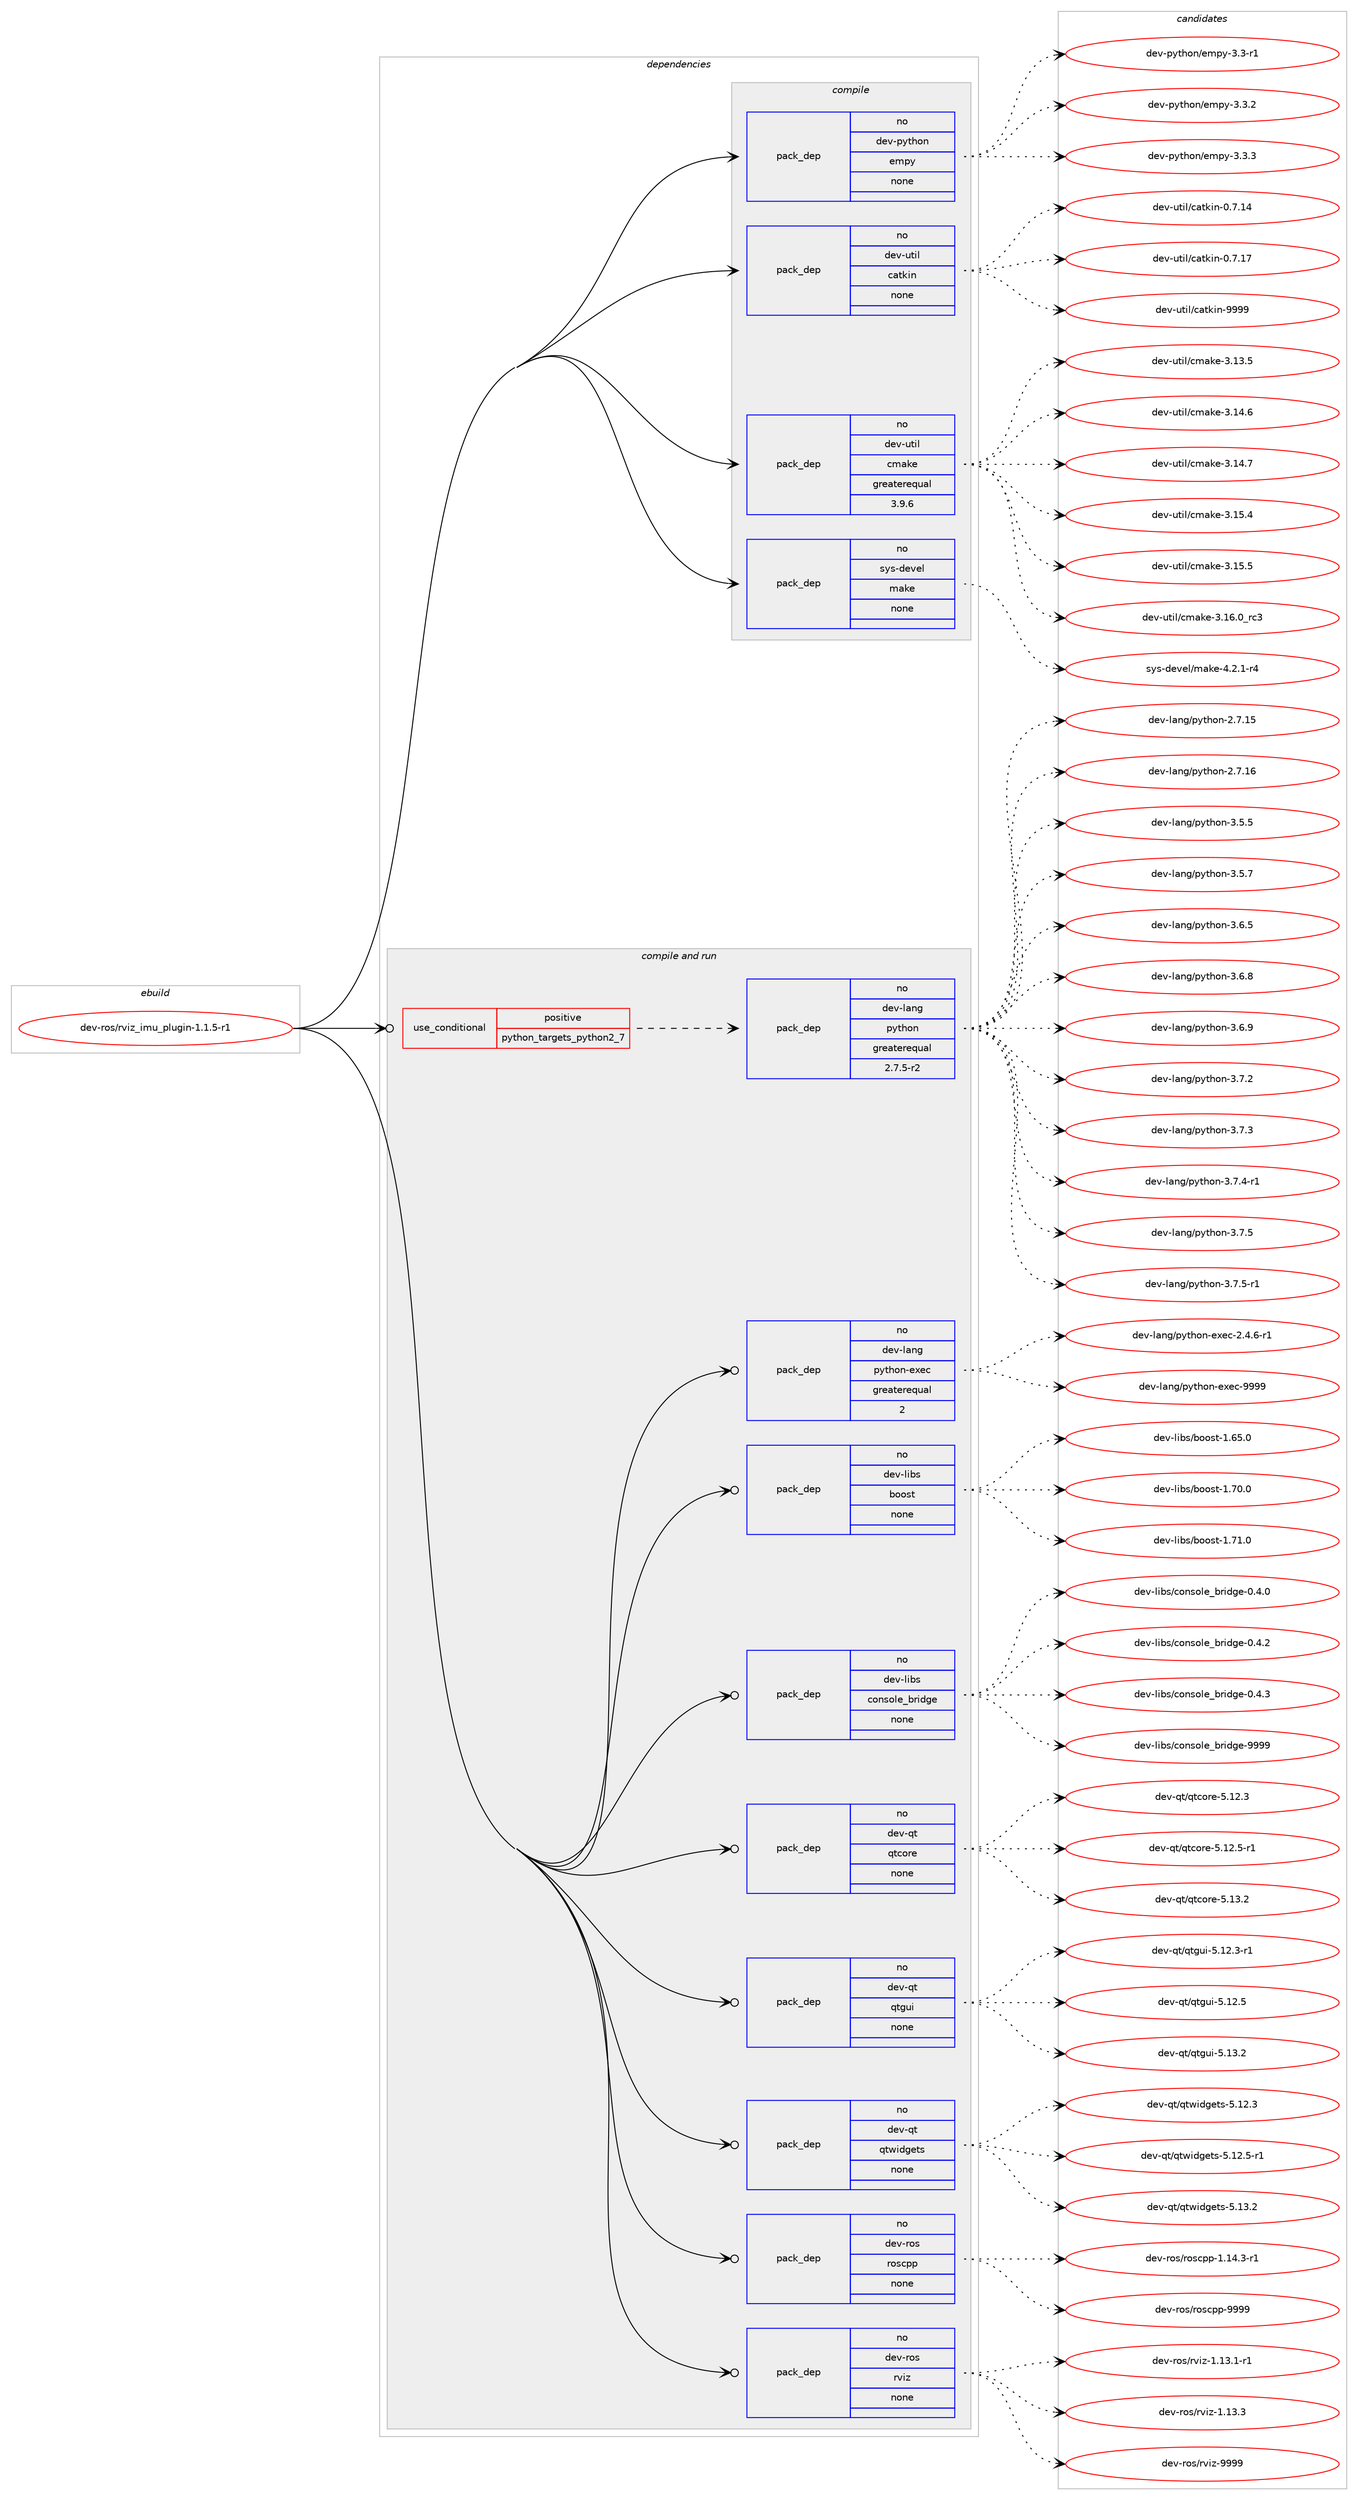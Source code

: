 digraph prolog {

# *************
# Graph options
# *************

newrank=true;
concentrate=true;
compound=true;
graph [rankdir=LR,fontname=Helvetica,fontsize=10,ranksep=1.5];#, ranksep=2.5, nodesep=0.2];
edge  [arrowhead=vee];
node  [fontname=Helvetica,fontsize=10];

# **********
# The ebuild
# **********

subgraph cluster_leftcol {
color=gray;
rank=same;
label=<<i>ebuild</i>>;
id [label="dev-ros/rviz_imu_plugin-1.1.5-r1", color=red, width=4, href="../dev-ros/rviz_imu_plugin-1.1.5-r1.svg"];
}

# ****************
# The dependencies
# ****************

subgraph cluster_midcol {
color=gray;
label=<<i>dependencies</i>>;
subgraph cluster_compile {
fillcolor="#eeeeee";
style=filled;
label=<<i>compile</i>>;
subgraph pack499460 {
dependency666724 [label=<<TABLE BORDER="0" CELLBORDER="1" CELLSPACING="0" CELLPADDING="4" WIDTH="220"><TR><TD ROWSPAN="6" CELLPADDING="30">pack_dep</TD></TR><TR><TD WIDTH="110">no</TD></TR><TR><TD>dev-python</TD></TR><TR><TD>empy</TD></TR><TR><TD>none</TD></TR><TR><TD></TD></TR></TABLE>>, shape=none, color=blue];
}
id:e -> dependency666724:w [weight=20,style="solid",arrowhead="vee"];
subgraph pack499461 {
dependency666725 [label=<<TABLE BORDER="0" CELLBORDER="1" CELLSPACING="0" CELLPADDING="4" WIDTH="220"><TR><TD ROWSPAN="6" CELLPADDING="30">pack_dep</TD></TR><TR><TD WIDTH="110">no</TD></TR><TR><TD>dev-util</TD></TR><TR><TD>catkin</TD></TR><TR><TD>none</TD></TR><TR><TD></TD></TR></TABLE>>, shape=none, color=blue];
}
id:e -> dependency666725:w [weight=20,style="solid",arrowhead="vee"];
subgraph pack499462 {
dependency666726 [label=<<TABLE BORDER="0" CELLBORDER="1" CELLSPACING="0" CELLPADDING="4" WIDTH="220"><TR><TD ROWSPAN="6" CELLPADDING="30">pack_dep</TD></TR><TR><TD WIDTH="110">no</TD></TR><TR><TD>dev-util</TD></TR><TR><TD>cmake</TD></TR><TR><TD>greaterequal</TD></TR><TR><TD>3.9.6</TD></TR></TABLE>>, shape=none, color=blue];
}
id:e -> dependency666726:w [weight=20,style="solid",arrowhead="vee"];
subgraph pack499463 {
dependency666727 [label=<<TABLE BORDER="0" CELLBORDER="1" CELLSPACING="0" CELLPADDING="4" WIDTH="220"><TR><TD ROWSPAN="6" CELLPADDING="30">pack_dep</TD></TR><TR><TD WIDTH="110">no</TD></TR><TR><TD>sys-devel</TD></TR><TR><TD>make</TD></TR><TR><TD>none</TD></TR><TR><TD></TD></TR></TABLE>>, shape=none, color=blue];
}
id:e -> dependency666727:w [weight=20,style="solid",arrowhead="vee"];
}
subgraph cluster_compileandrun {
fillcolor="#eeeeee";
style=filled;
label=<<i>compile and run</i>>;
subgraph cond155358 {
dependency666728 [label=<<TABLE BORDER="0" CELLBORDER="1" CELLSPACING="0" CELLPADDING="4"><TR><TD ROWSPAN="3" CELLPADDING="10">use_conditional</TD></TR><TR><TD>positive</TD></TR><TR><TD>python_targets_python2_7</TD></TR></TABLE>>, shape=none, color=red];
subgraph pack499464 {
dependency666729 [label=<<TABLE BORDER="0" CELLBORDER="1" CELLSPACING="0" CELLPADDING="4" WIDTH="220"><TR><TD ROWSPAN="6" CELLPADDING="30">pack_dep</TD></TR><TR><TD WIDTH="110">no</TD></TR><TR><TD>dev-lang</TD></TR><TR><TD>python</TD></TR><TR><TD>greaterequal</TD></TR><TR><TD>2.7.5-r2</TD></TR></TABLE>>, shape=none, color=blue];
}
dependency666728:e -> dependency666729:w [weight=20,style="dashed",arrowhead="vee"];
}
id:e -> dependency666728:w [weight=20,style="solid",arrowhead="odotvee"];
subgraph pack499465 {
dependency666730 [label=<<TABLE BORDER="0" CELLBORDER="1" CELLSPACING="0" CELLPADDING="4" WIDTH="220"><TR><TD ROWSPAN="6" CELLPADDING="30">pack_dep</TD></TR><TR><TD WIDTH="110">no</TD></TR><TR><TD>dev-lang</TD></TR><TR><TD>python-exec</TD></TR><TR><TD>greaterequal</TD></TR><TR><TD>2</TD></TR></TABLE>>, shape=none, color=blue];
}
id:e -> dependency666730:w [weight=20,style="solid",arrowhead="odotvee"];
subgraph pack499466 {
dependency666731 [label=<<TABLE BORDER="0" CELLBORDER="1" CELLSPACING="0" CELLPADDING="4" WIDTH="220"><TR><TD ROWSPAN="6" CELLPADDING="30">pack_dep</TD></TR><TR><TD WIDTH="110">no</TD></TR><TR><TD>dev-libs</TD></TR><TR><TD>boost</TD></TR><TR><TD>none</TD></TR><TR><TD></TD></TR></TABLE>>, shape=none, color=blue];
}
id:e -> dependency666731:w [weight=20,style="solid",arrowhead="odotvee"];
subgraph pack499467 {
dependency666732 [label=<<TABLE BORDER="0" CELLBORDER="1" CELLSPACING="0" CELLPADDING="4" WIDTH="220"><TR><TD ROWSPAN="6" CELLPADDING="30">pack_dep</TD></TR><TR><TD WIDTH="110">no</TD></TR><TR><TD>dev-libs</TD></TR><TR><TD>console_bridge</TD></TR><TR><TD>none</TD></TR><TR><TD></TD></TR></TABLE>>, shape=none, color=blue];
}
id:e -> dependency666732:w [weight=20,style="solid",arrowhead="odotvee"];
subgraph pack499468 {
dependency666733 [label=<<TABLE BORDER="0" CELLBORDER="1" CELLSPACING="0" CELLPADDING="4" WIDTH="220"><TR><TD ROWSPAN="6" CELLPADDING="30">pack_dep</TD></TR><TR><TD WIDTH="110">no</TD></TR><TR><TD>dev-qt</TD></TR><TR><TD>qtcore</TD></TR><TR><TD>none</TD></TR><TR><TD></TD></TR></TABLE>>, shape=none, color=blue];
}
id:e -> dependency666733:w [weight=20,style="solid",arrowhead="odotvee"];
subgraph pack499469 {
dependency666734 [label=<<TABLE BORDER="0" CELLBORDER="1" CELLSPACING="0" CELLPADDING="4" WIDTH="220"><TR><TD ROWSPAN="6" CELLPADDING="30">pack_dep</TD></TR><TR><TD WIDTH="110">no</TD></TR><TR><TD>dev-qt</TD></TR><TR><TD>qtgui</TD></TR><TR><TD>none</TD></TR><TR><TD></TD></TR></TABLE>>, shape=none, color=blue];
}
id:e -> dependency666734:w [weight=20,style="solid",arrowhead="odotvee"];
subgraph pack499470 {
dependency666735 [label=<<TABLE BORDER="0" CELLBORDER="1" CELLSPACING="0" CELLPADDING="4" WIDTH="220"><TR><TD ROWSPAN="6" CELLPADDING="30">pack_dep</TD></TR><TR><TD WIDTH="110">no</TD></TR><TR><TD>dev-qt</TD></TR><TR><TD>qtwidgets</TD></TR><TR><TD>none</TD></TR><TR><TD></TD></TR></TABLE>>, shape=none, color=blue];
}
id:e -> dependency666735:w [weight=20,style="solid",arrowhead="odotvee"];
subgraph pack499471 {
dependency666736 [label=<<TABLE BORDER="0" CELLBORDER="1" CELLSPACING="0" CELLPADDING="4" WIDTH="220"><TR><TD ROWSPAN="6" CELLPADDING="30">pack_dep</TD></TR><TR><TD WIDTH="110">no</TD></TR><TR><TD>dev-ros</TD></TR><TR><TD>roscpp</TD></TR><TR><TD>none</TD></TR><TR><TD></TD></TR></TABLE>>, shape=none, color=blue];
}
id:e -> dependency666736:w [weight=20,style="solid",arrowhead="odotvee"];
subgraph pack499472 {
dependency666737 [label=<<TABLE BORDER="0" CELLBORDER="1" CELLSPACING="0" CELLPADDING="4" WIDTH="220"><TR><TD ROWSPAN="6" CELLPADDING="30">pack_dep</TD></TR><TR><TD WIDTH="110">no</TD></TR><TR><TD>dev-ros</TD></TR><TR><TD>rviz</TD></TR><TR><TD>none</TD></TR><TR><TD></TD></TR></TABLE>>, shape=none, color=blue];
}
id:e -> dependency666737:w [weight=20,style="solid",arrowhead="odotvee"];
}
subgraph cluster_run {
fillcolor="#eeeeee";
style=filled;
label=<<i>run</i>>;
}
}

# **************
# The candidates
# **************

subgraph cluster_choices {
rank=same;
color=gray;
label=<<i>candidates</i>>;

subgraph choice499460 {
color=black;
nodesep=1;
choice1001011184511212111610411111047101109112121455146514511449 [label="dev-python/empy-3.3-r1", color=red, width=4,href="../dev-python/empy-3.3-r1.svg"];
choice1001011184511212111610411111047101109112121455146514650 [label="dev-python/empy-3.3.2", color=red, width=4,href="../dev-python/empy-3.3.2.svg"];
choice1001011184511212111610411111047101109112121455146514651 [label="dev-python/empy-3.3.3", color=red, width=4,href="../dev-python/empy-3.3.3.svg"];
dependency666724:e -> choice1001011184511212111610411111047101109112121455146514511449:w [style=dotted,weight="100"];
dependency666724:e -> choice1001011184511212111610411111047101109112121455146514650:w [style=dotted,weight="100"];
dependency666724:e -> choice1001011184511212111610411111047101109112121455146514651:w [style=dotted,weight="100"];
}
subgraph choice499461 {
color=black;
nodesep=1;
choice1001011184511711610510847999711610710511045484655464952 [label="dev-util/catkin-0.7.14", color=red, width=4,href="../dev-util/catkin-0.7.14.svg"];
choice1001011184511711610510847999711610710511045484655464955 [label="dev-util/catkin-0.7.17", color=red, width=4,href="../dev-util/catkin-0.7.17.svg"];
choice100101118451171161051084799971161071051104557575757 [label="dev-util/catkin-9999", color=red, width=4,href="../dev-util/catkin-9999.svg"];
dependency666725:e -> choice1001011184511711610510847999711610710511045484655464952:w [style=dotted,weight="100"];
dependency666725:e -> choice1001011184511711610510847999711610710511045484655464955:w [style=dotted,weight="100"];
dependency666725:e -> choice100101118451171161051084799971161071051104557575757:w [style=dotted,weight="100"];
}
subgraph choice499462 {
color=black;
nodesep=1;
choice1001011184511711610510847991099710710145514649514653 [label="dev-util/cmake-3.13.5", color=red, width=4,href="../dev-util/cmake-3.13.5.svg"];
choice1001011184511711610510847991099710710145514649524654 [label="dev-util/cmake-3.14.6", color=red, width=4,href="../dev-util/cmake-3.14.6.svg"];
choice1001011184511711610510847991099710710145514649524655 [label="dev-util/cmake-3.14.7", color=red, width=4,href="../dev-util/cmake-3.14.7.svg"];
choice1001011184511711610510847991099710710145514649534652 [label="dev-util/cmake-3.15.4", color=red, width=4,href="../dev-util/cmake-3.15.4.svg"];
choice1001011184511711610510847991099710710145514649534653 [label="dev-util/cmake-3.15.5", color=red, width=4,href="../dev-util/cmake-3.15.5.svg"];
choice1001011184511711610510847991099710710145514649544648951149951 [label="dev-util/cmake-3.16.0_rc3", color=red, width=4,href="../dev-util/cmake-3.16.0_rc3.svg"];
dependency666726:e -> choice1001011184511711610510847991099710710145514649514653:w [style=dotted,weight="100"];
dependency666726:e -> choice1001011184511711610510847991099710710145514649524654:w [style=dotted,weight="100"];
dependency666726:e -> choice1001011184511711610510847991099710710145514649524655:w [style=dotted,weight="100"];
dependency666726:e -> choice1001011184511711610510847991099710710145514649534652:w [style=dotted,weight="100"];
dependency666726:e -> choice1001011184511711610510847991099710710145514649534653:w [style=dotted,weight="100"];
dependency666726:e -> choice1001011184511711610510847991099710710145514649544648951149951:w [style=dotted,weight="100"];
}
subgraph choice499463 {
color=black;
nodesep=1;
choice1151211154510010111810110847109971071014552465046494511452 [label="sys-devel/make-4.2.1-r4", color=red, width=4,href="../sys-devel/make-4.2.1-r4.svg"];
dependency666727:e -> choice1151211154510010111810110847109971071014552465046494511452:w [style=dotted,weight="100"];
}
subgraph choice499464 {
color=black;
nodesep=1;
choice10010111845108971101034711212111610411111045504655464953 [label="dev-lang/python-2.7.15", color=red, width=4,href="../dev-lang/python-2.7.15.svg"];
choice10010111845108971101034711212111610411111045504655464954 [label="dev-lang/python-2.7.16", color=red, width=4,href="../dev-lang/python-2.7.16.svg"];
choice100101118451089711010347112121116104111110455146534653 [label="dev-lang/python-3.5.5", color=red, width=4,href="../dev-lang/python-3.5.5.svg"];
choice100101118451089711010347112121116104111110455146534655 [label="dev-lang/python-3.5.7", color=red, width=4,href="../dev-lang/python-3.5.7.svg"];
choice100101118451089711010347112121116104111110455146544653 [label="dev-lang/python-3.6.5", color=red, width=4,href="../dev-lang/python-3.6.5.svg"];
choice100101118451089711010347112121116104111110455146544656 [label="dev-lang/python-3.6.8", color=red, width=4,href="../dev-lang/python-3.6.8.svg"];
choice100101118451089711010347112121116104111110455146544657 [label="dev-lang/python-3.6.9", color=red, width=4,href="../dev-lang/python-3.6.9.svg"];
choice100101118451089711010347112121116104111110455146554650 [label="dev-lang/python-3.7.2", color=red, width=4,href="../dev-lang/python-3.7.2.svg"];
choice100101118451089711010347112121116104111110455146554651 [label="dev-lang/python-3.7.3", color=red, width=4,href="../dev-lang/python-3.7.3.svg"];
choice1001011184510897110103471121211161041111104551465546524511449 [label="dev-lang/python-3.7.4-r1", color=red, width=4,href="../dev-lang/python-3.7.4-r1.svg"];
choice100101118451089711010347112121116104111110455146554653 [label="dev-lang/python-3.7.5", color=red, width=4,href="../dev-lang/python-3.7.5.svg"];
choice1001011184510897110103471121211161041111104551465546534511449 [label="dev-lang/python-3.7.5-r1", color=red, width=4,href="../dev-lang/python-3.7.5-r1.svg"];
dependency666729:e -> choice10010111845108971101034711212111610411111045504655464953:w [style=dotted,weight="100"];
dependency666729:e -> choice10010111845108971101034711212111610411111045504655464954:w [style=dotted,weight="100"];
dependency666729:e -> choice100101118451089711010347112121116104111110455146534653:w [style=dotted,weight="100"];
dependency666729:e -> choice100101118451089711010347112121116104111110455146534655:w [style=dotted,weight="100"];
dependency666729:e -> choice100101118451089711010347112121116104111110455146544653:w [style=dotted,weight="100"];
dependency666729:e -> choice100101118451089711010347112121116104111110455146544656:w [style=dotted,weight="100"];
dependency666729:e -> choice100101118451089711010347112121116104111110455146544657:w [style=dotted,weight="100"];
dependency666729:e -> choice100101118451089711010347112121116104111110455146554650:w [style=dotted,weight="100"];
dependency666729:e -> choice100101118451089711010347112121116104111110455146554651:w [style=dotted,weight="100"];
dependency666729:e -> choice1001011184510897110103471121211161041111104551465546524511449:w [style=dotted,weight="100"];
dependency666729:e -> choice100101118451089711010347112121116104111110455146554653:w [style=dotted,weight="100"];
dependency666729:e -> choice1001011184510897110103471121211161041111104551465546534511449:w [style=dotted,weight="100"];
}
subgraph choice499465 {
color=black;
nodesep=1;
choice10010111845108971101034711212111610411111045101120101994550465246544511449 [label="dev-lang/python-exec-2.4.6-r1", color=red, width=4,href="../dev-lang/python-exec-2.4.6-r1.svg"];
choice10010111845108971101034711212111610411111045101120101994557575757 [label="dev-lang/python-exec-9999", color=red, width=4,href="../dev-lang/python-exec-9999.svg"];
dependency666730:e -> choice10010111845108971101034711212111610411111045101120101994550465246544511449:w [style=dotted,weight="100"];
dependency666730:e -> choice10010111845108971101034711212111610411111045101120101994557575757:w [style=dotted,weight="100"];
}
subgraph choice499466 {
color=black;
nodesep=1;
choice1001011184510810598115479811111111511645494654534648 [label="dev-libs/boost-1.65.0", color=red, width=4,href="../dev-libs/boost-1.65.0.svg"];
choice1001011184510810598115479811111111511645494655484648 [label="dev-libs/boost-1.70.0", color=red, width=4,href="../dev-libs/boost-1.70.0.svg"];
choice1001011184510810598115479811111111511645494655494648 [label="dev-libs/boost-1.71.0", color=red, width=4,href="../dev-libs/boost-1.71.0.svg"];
dependency666731:e -> choice1001011184510810598115479811111111511645494654534648:w [style=dotted,weight="100"];
dependency666731:e -> choice1001011184510810598115479811111111511645494655484648:w [style=dotted,weight="100"];
dependency666731:e -> choice1001011184510810598115479811111111511645494655494648:w [style=dotted,weight="100"];
}
subgraph choice499467 {
color=black;
nodesep=1;
choice100101118451081059811547991111101151111081019598114105100103101454846524648 [label="dev-libs/console_bridge-0.4.0", color=red, width=4,href="../dev-libs/console_bridge-0.4.0.svg"];
choice100101118451081059811547991111101151111081019598114105100103101454846524650 [label="dev-libs/console_bridge-0.4.2", color=red, width=4,href="../dev-libs/console_bridge-0.4.2.svg"];
choice100101118451081059811547991111101151111081019598114105100103101454846524651 [label="dev-libs/console_bridge-0.4.3", color=red, width=4,href="../dev-libs/console_bridge-0.4.3.svg"];
choice1001011184510810598115479911111011511110810195981141051001031014557575757 [label="dev-libs/console_bridge-9999", color=red, width=4,href="../dev-libs/console_bridge-9999.svg"];
dependency666732:e -> choice100101118451081059811547991111101151111081019598114105100103101454846524648:w [style=dotted,weight="100"];
dependency666732:e -> choice100101118451081059811547991111101151111081019598114105100103101454846524650:w [style=dotted,weight="100"];
dependency666732:e -> choice100101118451081059811547991111101151111081019598114105100103101454846524651:w [style=dotted,weight="100"];
dependency666732:e -> choice1001011184510810598115479911111011511110810195981141051001031014557575757:w [style=dotted,weight="100"];
}
subgraph choice499468 {
color=black;
nodesep=1;
choice10010111845113116471131169911111410145534649504651 [label="dev-qt/qtcore-5.12.3", color=red, width=4,href="../dev-qt/qtcore-5.12.3.svg"];
choice100101118451131164711311699111114101455346495046534511449 [label="dev-qt/qtcore-5.12.5-r1", color=red, width=4,href="../dev-qt/qtcore-5.12.5-r1.svg"];
choice10010111845113116471131169911111410145534649514650 [label="dev-qt/qtcore-5.13.2", color=red, width=4,href="../dev-qt/qtcore-5.13.2.svg"];
dependency666733:e -> choice10010111845113116471131169911111410145534649504651:w [style=dotted,weight="100"];
dependency666733:e -> choice100101118451131164711311699111114101455346495046534511449:w [style=dotted,weight="100"];
dependency666733:e -> choice10010111845113116471131169911111410145534649514650:w [style=dotted,weight="100"];
}
subgraph choice499469 {
color=black;
nodesep=1;
choice1001011184511311647113116103117105455346495046514511449 [label="dev-qt/qtgui-5.12.3-r1", color=red, width=4,href="../dev-qt/qtgui-5.12.3-r1.svg"];
choice100101118451131164711311610311710545534649504653 [label="dev-qt/qtgui-5.12.5", color=red, width=4,href="../dev-qt/qtgui-5.12.5.svg"];
choice100101118451131164711311610311710545534649514650 [label="dev-qt/qtgui-5.13.2", color=red, width=4,href="../dev-qt/qtgui-5.13.2.svg"];
dependency666734:e -> choice1001011184511311647113116103117105455346495046514511449:w [style=dotted,weight="100"];
dependency666734:e -> choice100101118451131164711311610311710545534649504653:w [style=dotted,weight="100"];
dependency666734:e -> choice100101118451131164711311610311710545534649514650:w [style=dotted,weight="100"];
}
subgraph choice499470 {
color=black;
nodesep=1;
choice100101118451131164711311611910510010310111611545534649504651 [label="dev-qt/qtwidgets-5.12.3", color=red, width=4,href="../dev-qt/qtwidgets-5.12.3.svg"];
choice1001011184511311647113116119105100103101116115455346495046534511449 [label="dev-qt/qtwidgets-5.12.5-r1", color=red, width=4,href="../dev-qt/qtwidgets-5.12.5-r1.svg"];
choice100101118451131164711311611910510010310111611545534649514650 [label="dev-qt/qtwidgets-5.13.2", color=red, width=4,href="../dev-qt/qtwidgets-5.13.2.svg"];
dependency666735:e -> choice100101118451131164711311611910510010310111611545534649504651:w [style=dotted,weight="100"];
dependency666735:e -> choice1001011184511311647113116119105100103101116115455346495046534511449:w [style=dotted,weight="100"];
dependency666735:e -> choice100101118451131164711311611910510010310111611545534649514650:w [style=dotted,weight="100"];
}
subgraph choice499471 {
color=black;
nodesep=1;
choice100101118451141111154711411111599112112454946495246514511449 [label="dev-ros/roscpp-1.14.3-r1", color=red, width=4,href="../dev-ros/roscpp-1.14.3-r1.svg"];
choice1001011184511411111547114111115991121124557575757 [label="dev-ros/roscpp-9999", color=red, width=4,href="../dev-ros/roscpp-9999.svg"];
dependency666736:e -> choice100101118451141111154711411111599112112454946495246514511449:w [style=dotted,weight="100"];
dependency666736:e -> choice1001011184511411111547114111115991121124557575757:w [style=dotted,weight="100"];
}
subgraph choice499472 {
color=black;
nodesep=1;
choice1001011184511411111547114118105122454946495146494511449 [label="dev-ros/rviz-1.13.1-r1", color=red, width=4,href="../dev-ros/rviz-1.13.1-r1.svg"];
choice100101118451141111154711411810512245494649514651 [label="dev-ros/rviz-1.13.3", color=red, width=4,href="../dev-ros/rviz-1.13.3.svg"];
choice10010111845114111115471141181051224557575757 [label="dev-ros/rviz-9999", color=red, width=4,href="../dev-ros/rviz-9999.svg"];
dependency666737:e -> choice1001011184511411111547114118105122454946495146494511449:w [style=dotted,weight="100"];
dependency666737:e -> choice100101118451141111154711411810512245494649514651:w [style=dotted,weight="100"];
dependency666737:e -> choice10010111845114111115471141181051224557575757:w [style=dotted,weight="100"];
}
}

}
